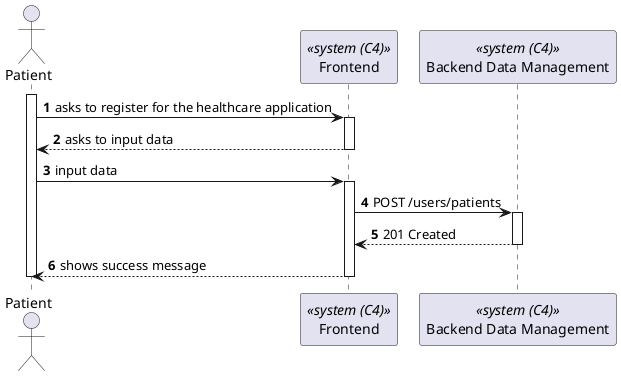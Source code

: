 @startuml process-view
autonumber

actor "Patient" as Patient
participant Frontend as "Frontend" <<system (C4)>>
participant BackendDataManagement as "Backend Data Management" <<system (C4)>>

activate Patient

    Patient -> Frontend : asks to register for the healthcare application

    activate Frontend

        Frontend --> Patient : asks to input data

    deactivate Frontend

    Patient -> Frontend : input data
    
    activate Frontend
    
        Frontend-> BackendDataManagement : POST /users/patients
        activate BackendDataManagement

            Frontend <-- BackendDataManagement : 201 Created

        deactivate BackendDataManagement

    Frontend --> Patient : shows success message
    
    deactivate Frontend
deactivate Patient

@enduml